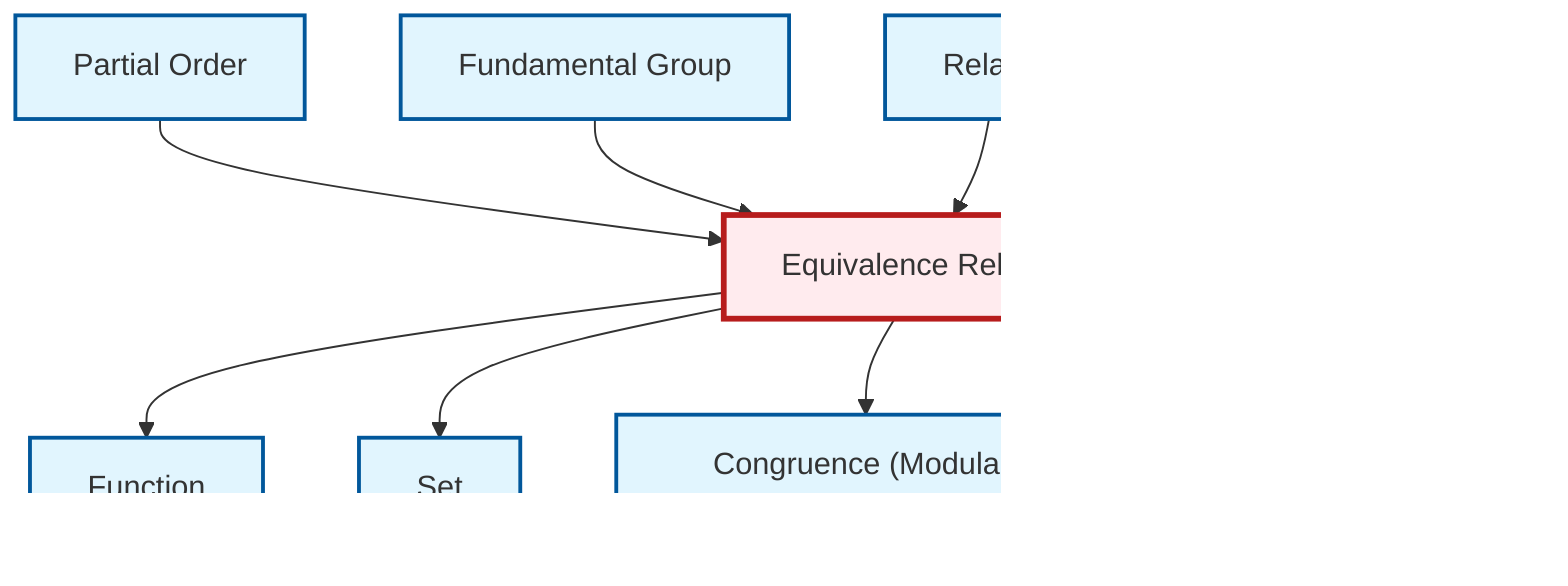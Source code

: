 graph TD
    classDef definition fill:#e1f5fe,stroke:#01579b,stroke-width:2px
    classDef theorem fill:#f3e5f5,stroke:#4a148c,stroke-width:2px
    classDef axiom fill:#fff3e0,stroke:#e65100,stroke-width:2px
    classDef example fill:#e8f5e9,stroke:#1b5e20,stroke-width:2px
    classDef current fill:#ffebee,stroke:#b71c1c,stroke-width:3px
    def-congruence["Congruence (Modular Arithmetic)"]:::definition
    def-set["Set"]:::definition
    def-relation["Relation"]:::definition
    def-function["Function"]:::definition
    def-quotient-group["Quotient Group"]:::definition
    def-partial-order["Partial Order"]:::definition
    def-quotient-ring["Quotient Ring"]:::definition
    def-fundamental-group["Fundamental Group"]:::definition
    def-equivalence-relation["Equivalence Relation"]:::definition
    def-partial-order --> def-equivalence-relation
    def-equivalence-relation --> def-function
    def-fundamental-group --> def-equivalence-relation
    def-equivalence-relation --> def-set
    def-equivalence-relation --> def-relation
    def-equivalence-relation --> def-congruence
    def-equivalence-relation --> def-quotient-group
    def-relation --> def-equivalence-relation
    def-quotient-ring --> def-equivalence-relation
    class def-equivalence-relation current